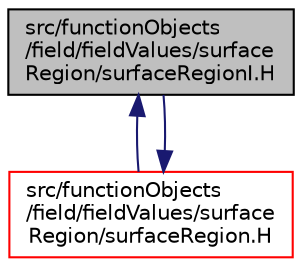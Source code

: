 digraph "src/functionObjects/field/fieldValues/surfaceRegion/surfaceRegionI.H"
{
  bgcolor="transparent";
  edge [fontname="Helvetica",fontsize="10",labelfontname="Helvetica",labelfontsize="10"];
  node [fontname="Helvetica",fontsize="10",shape=record];
  Node1 [label="src/functionObjects\l/field/fieldValues/surface\lRegion/surfaceRegionI.H",height=0.2,width=0.4,color="black", fillcolor="grey75", style="filled", fontcolor="black"];
  Node1 -> Node2 [dir="back",color="midnightblue",fontsize="10",style="solid",fontname="Helvetica"];
  Node2 [label="src/functionObjects\l/field/fieldValues/surface\lRegion/surfaceRegion.H",height=0.2,width=0.4,color="red",URL="$a06350.html"];
  Node2 -> Node1 [dir="back",color="midnightblue",fontsize="10",style="solid",fontname="Helvetica"];
}
